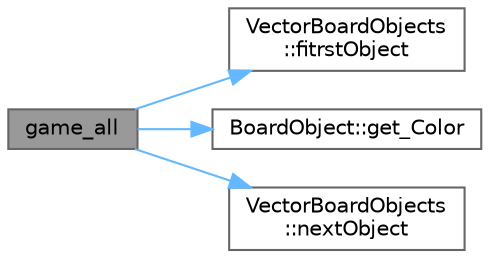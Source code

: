 digraph "game_all"
{
 // LATEX_PDF_SIZE
  bgcolor="transparent";
  edge [fontname=Helvetica,fontsize=10,labelfontname=Helvetica,labelfontsize=10];
  node [fontname=Helvetica,fontsize=10,shape=box,height=0.2,width=0.4];
  rankdir="LR";
  Node1 [label="game_all",height=0.2,width=0.4,color="gray40", fillcolor="grey60", style="filled", fontcolor="black",tooltip=" "];
  Node1 -> Node2 [color="steelblue1",style="solid"];
  Node2 [label="VectorBoardObjects\l::fitrstObject",height=0.2,width=0.4,color="grey40", fillcolor="white", style="filled",URL="$class_vector_board_objects.html#a90832b05679f501a9444d9e5c6338b5f",tooltip=" "];
  Node1 -> Node3 [color="steelblue1",style="solid"];
  Node3 [label="BoardObject::get_Color",height=0.2,width=0.4,color="grey40", fillcolor="white", style="filled",URL="$class_board_object.html#ad51b40b27fbb3bfb07ffa1ee1fd80769",tooltip=" "];
  Node1 -> Node4 [color="steelblue1",style="solid"];
  Node4 [label="VectorBoardObjects\l::nextObject",height=0.2,width=0.4,color="grey40", fillcolor="white", style="filled",URL="$class_vector_board_objects.html#a671b29156e54830f32deee27015b0921",tooltip=" "];
}
